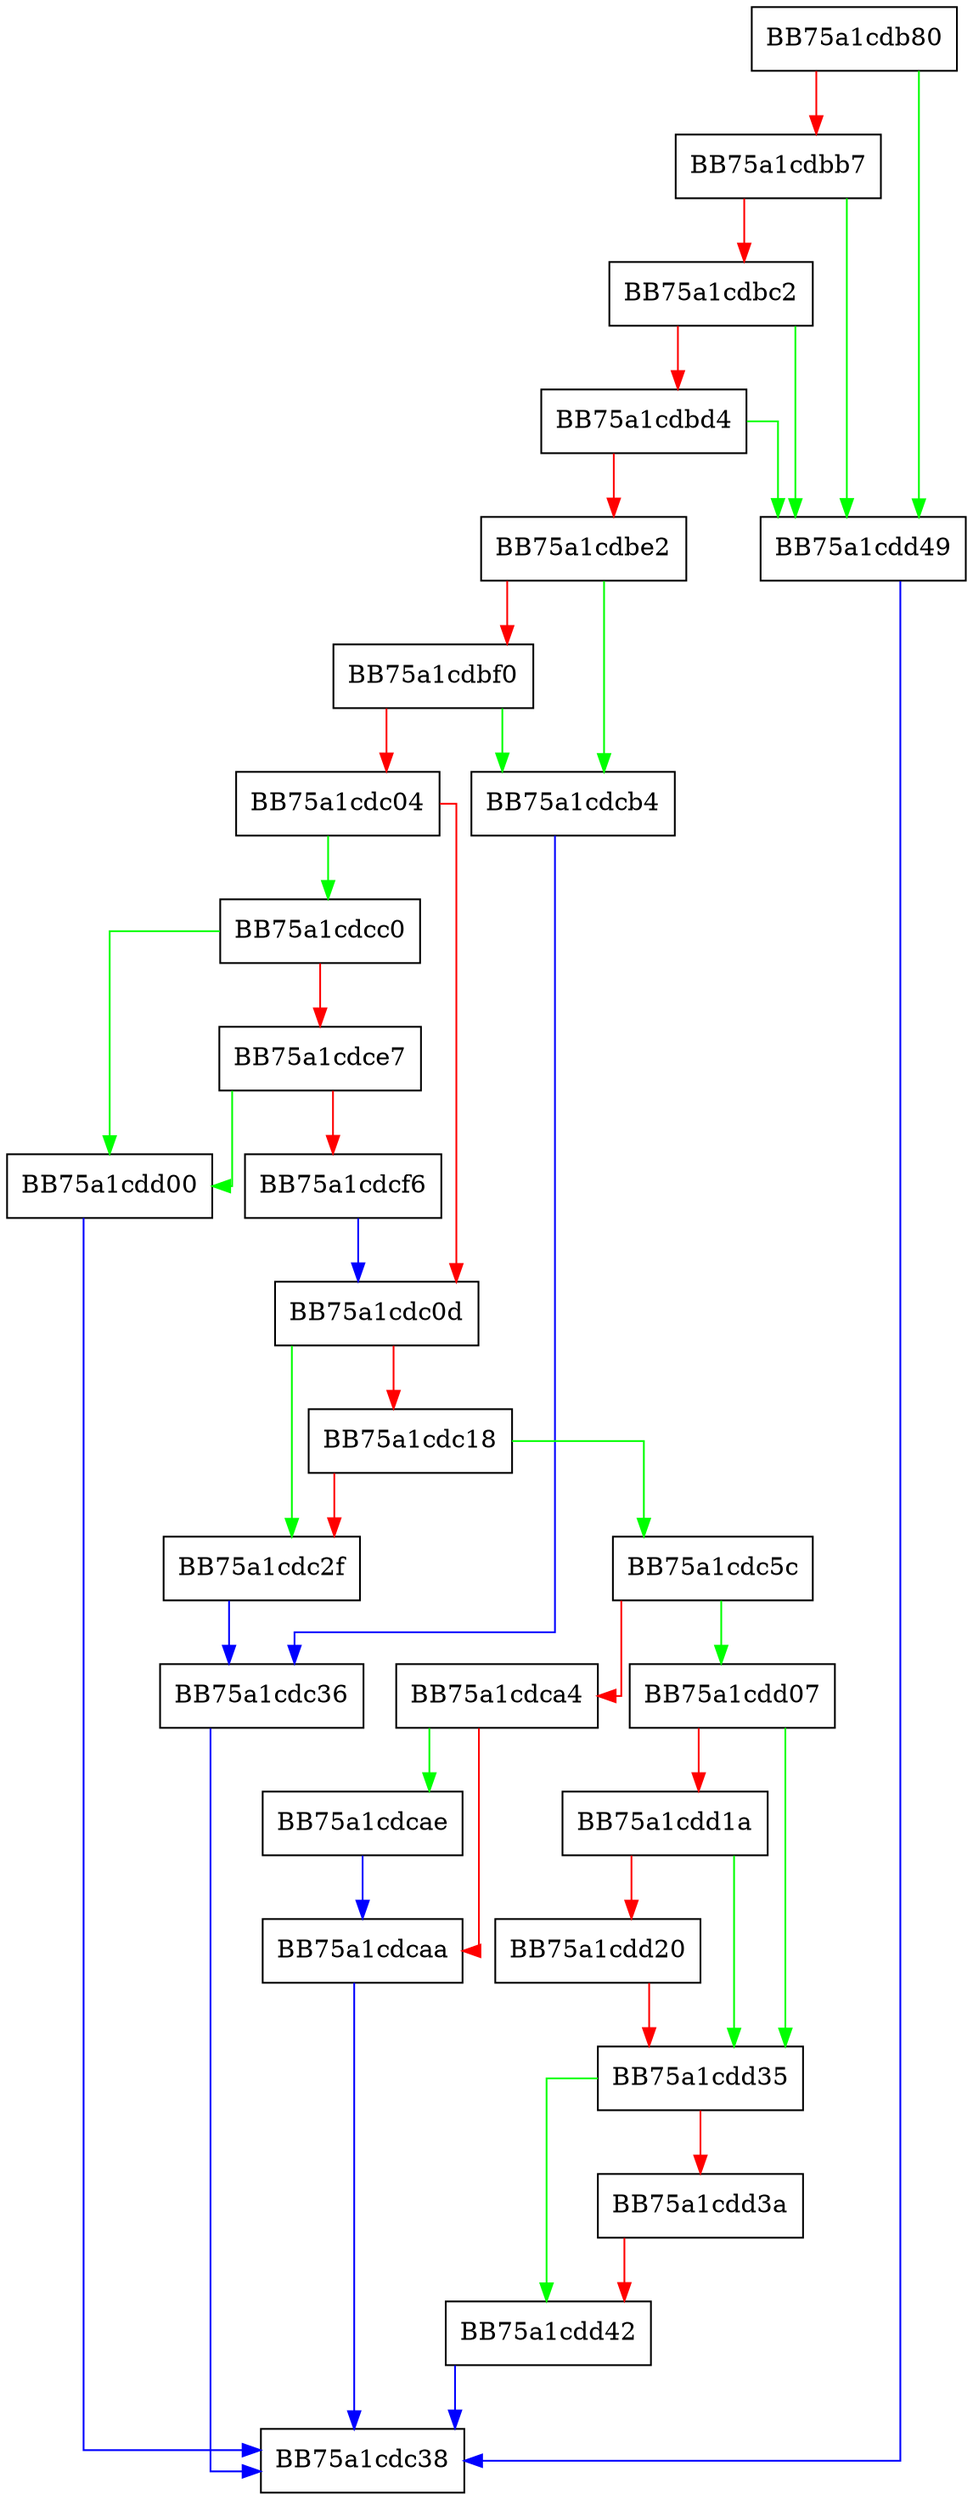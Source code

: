 digraph newProperty {
  node [shape="box"];
  graph [splines=ortho];
  BB75a1cdb80 -> BB75a1cdd49 [color="green"];
  BB75a1cdb80 -> BB75a1cdbb7 [color="red"];
  BB75a1cdbb7 -> BB75a1cdd49 [color="green"];
  BB75a1cdbb7 -> BB75a1cdbc2 [color="red"];
  BB75a1cdbc2 -> BB75a1cdd49 [color="green"];
  BB75a1cdbc2 -> BB75a1cdbd4 [color="red"];
  BB75a1cdbd4 -> BB75a1cdd49 [color="green"];
  BB75a1cdbd4 -> BB75a1cdbe2 [color="red"];
  BB75a1cdbe2 -> BB75a1cdcb4 [color="green"];
  BB75a1cdbe2 -> BB75a1cdbf0 [color="red"];
  BB75a1cdbf0 -> BB75a1cdcb4 [color="green"];
  BB75a1cdbf0 -> BB75a1cdc04 [color="red"];
  BB75a1cdc04 -> BB75a1cdcc0 [color="green"];
  BB75a1cdc04 -> BB75a1cdc0d [color="red"];
  BB75a1cdc0d -> BB75a1cdc2f [color="green"];
  BB75a1cdc0d -> BB75a1cdc18 [color="red"];
  BB75a1cdc18 -> BB75a1cdc5c [color="green"];
  BB75a1cdc18 -> BB75a1cdc2f [color="red"];
  BB75a1cdc2f -> BB75a1cdc36 [color="blue"];
  BB75a1cdc36 -> BB75a1cdc38 [color="blue"];
  BB75a1cdc5c -> BB75a1cdd07 [color="green"];
  BB75a1cdc5c -> BB75a1cdca4 [color="red"];
  BB75a1cdca4 -> BB75a1cdcae [color="green"];
  BB75a1cdca4 -> BB75a1cdcaa [color="red"];
  BB75a1cdcaa -> BB75a1cdc38 [color="blue"];
  BB75a1cdcae -> BB75a1cdcaa [color="blue"];
  BB75a1cdcb4 -> BB75a1cdc36 [color="blue"];
  BB75a1cdcc0 -> BB75a1cdd00 [color="green"];
  BB75a1cdcc0 -> BB75a1cdce7 [color="red"];
  BB75a1cdce7 -> BB75a1cdd00 [color="green"];
  BB75a1cdce7 -> BB75a1cdcf6 [color="red"];
  BB75a1cdcf6 -> BB75a1cdc0d [color="blue"];
  BB75a1cdd00 -> BB75a1cdc38 [color="blue"];
  BB75a1cdd07 -> BB75a1cdd35 [color="green"];
  BB75a1cdd07 -> BB75a1cdd1a [color="red"];
  BB75a1cdd1a -> BB75a1cdd35 [color="green"];
  BB75a1cdd1a -> BB75a1cdd20 [color="red"];
  BB75a1cdd20 -> BB75a1cdd35 [color="red"];
  BB75a1cdd35 -> BB75a1cdd42 [color="green"];
  BB75a1cdd35 -> BB75a1cdd3a [color="red"];
  BB75a1cdd3a -> BB75a1cdd42 [color="red"];
  BB75a1cdd42 -> BB75a1cdc38 [color="blue"];
  BB75a1cdd49 -> BB75a1cdc38 [color="blue"];
}